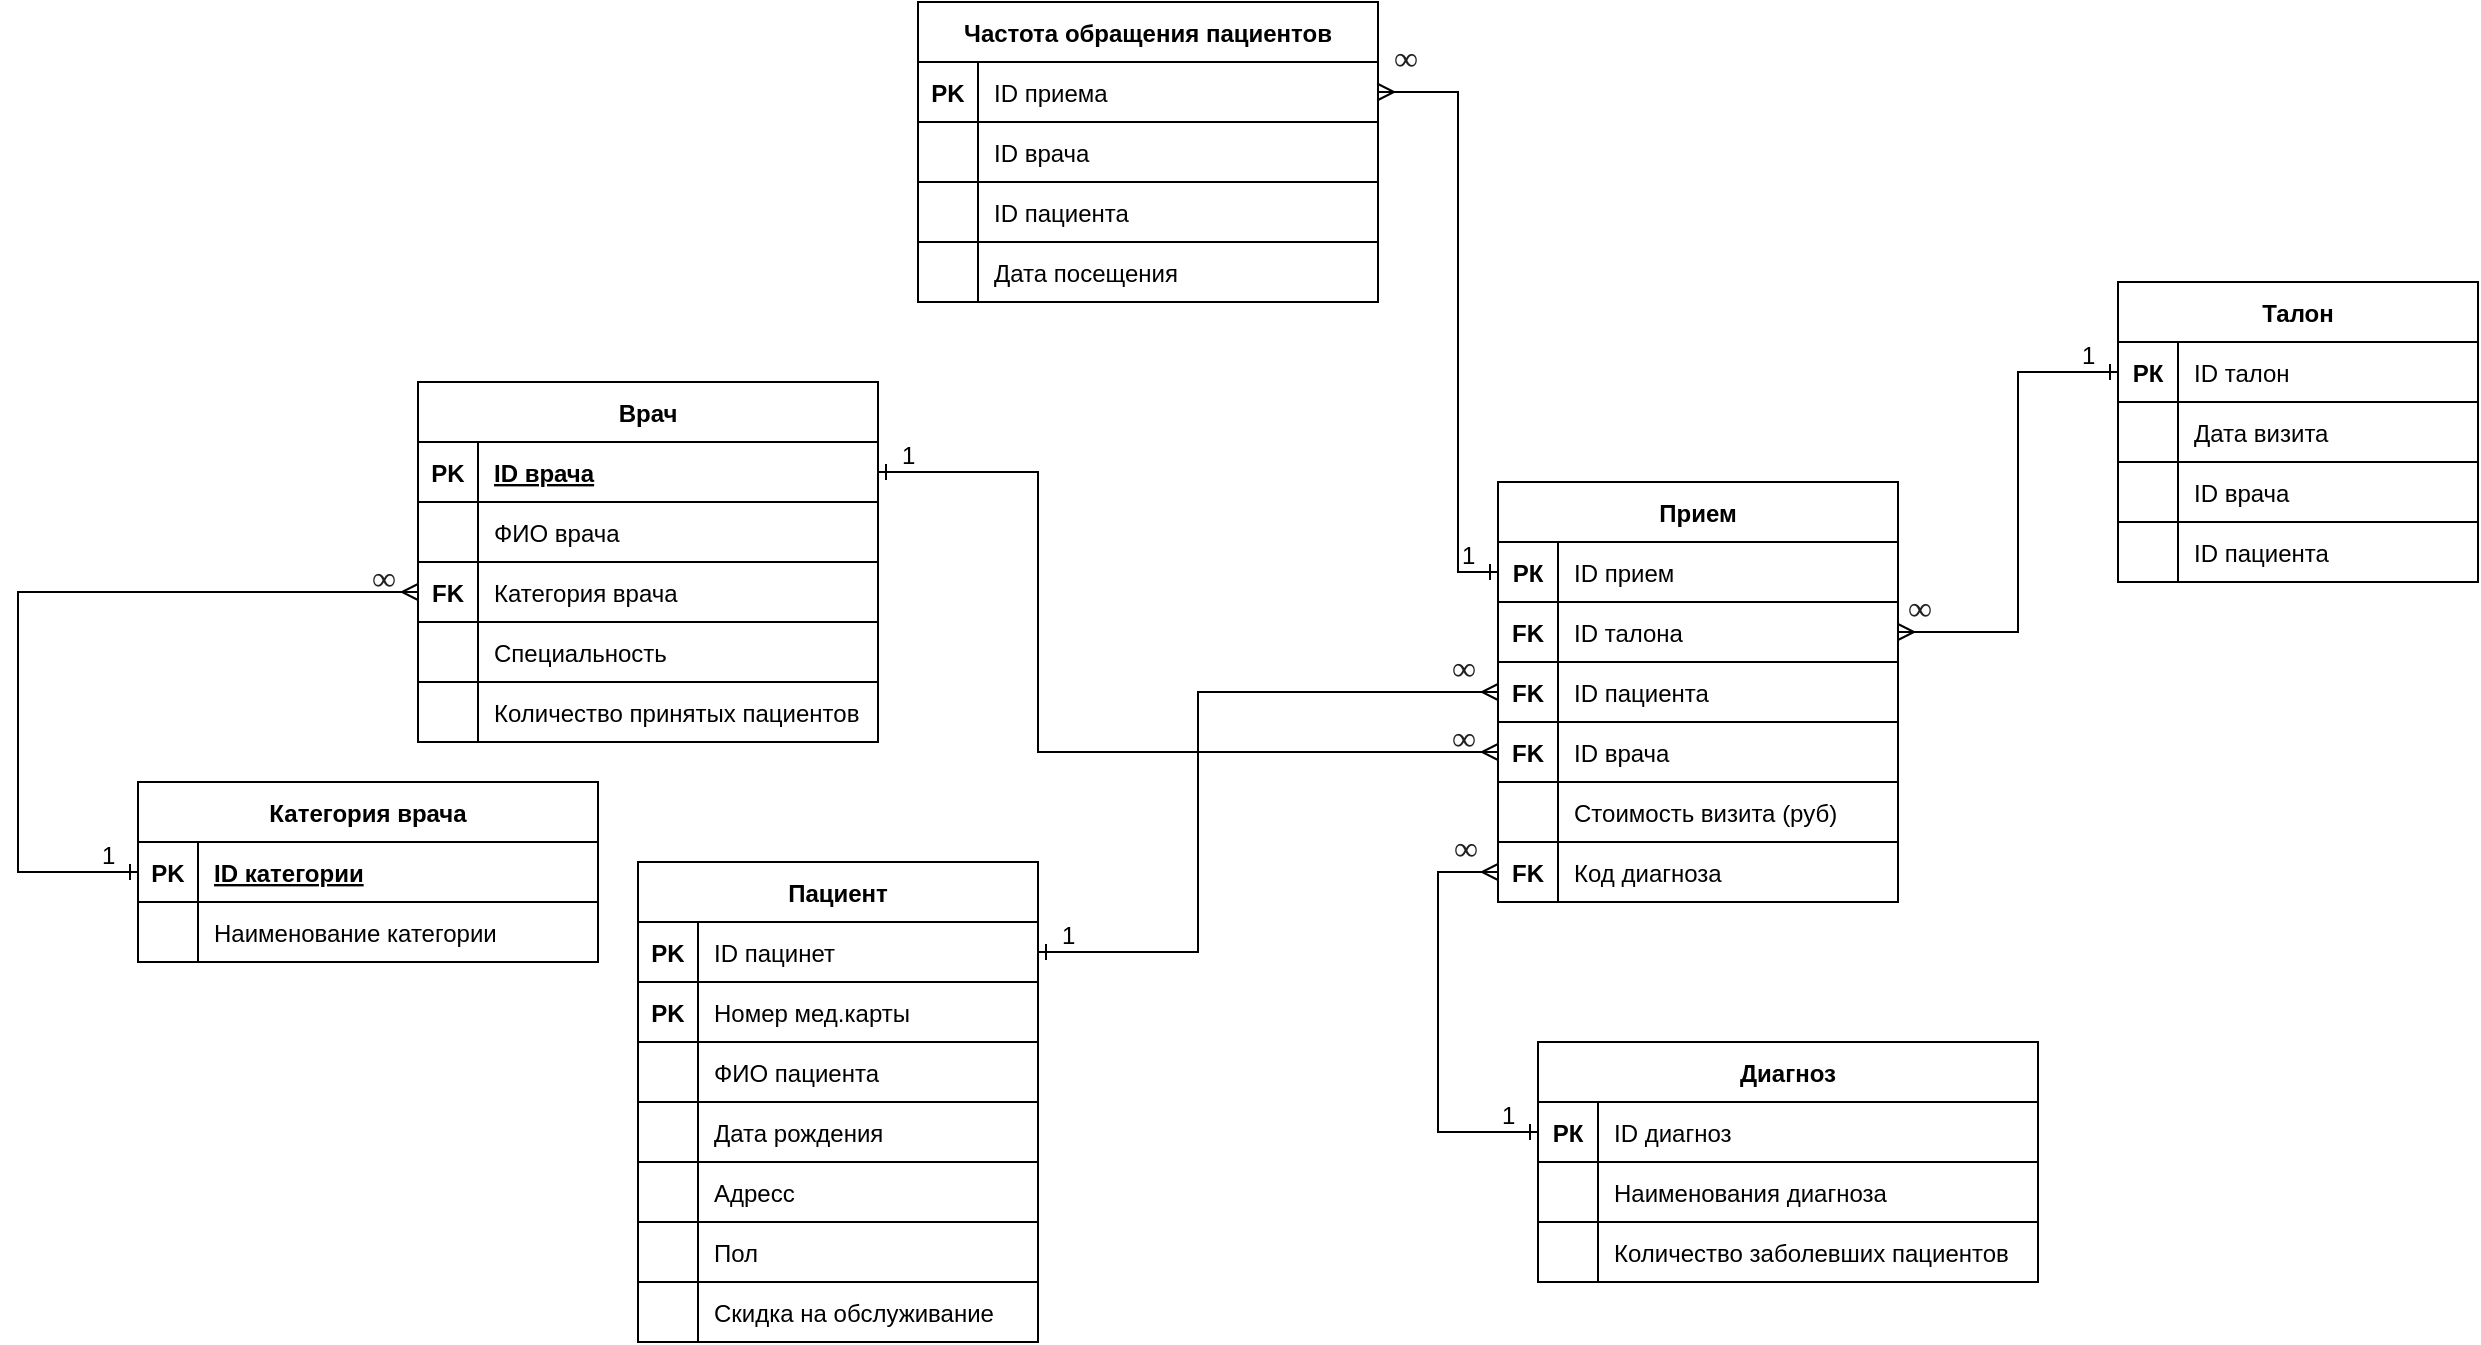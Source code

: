 <mxfile version="20.5.1" type="device"><diagram id="iNFQTY-7I5J_9r2u6hXS" name="Страница 1"><mxGraphModel dx="1374" dy="789" grid="1" gridSize="10" guides="1" tooltips="1" connect="1" arrows="1" fold="1" page="1" pageScale="1" pageWidth="3300" pageHeight="4681" math="0" shadow="0"><root><mxCell id="0"/><mxCell id="1" parent="0"/><mxCell id="ucxeFCLso8m5ORBeRgqG-1" value="Врач" style="shape=table;startSize=30;container=1;collapsible=1;childLayout=tableLayout;fixedRows=1;rowLines=0;fontStyle=1;align=center;resizeLast=1;" parent="1" vertex="1"><mxGeometry x="540" y="270" width="230" height="180" as="geometry"/></mxCell><mxCell id="ucxeFCLso8m5ORBeRgqG-2" value="" style="shape=tableRow;horizontal=0;startSize=0;swimlaneHead=0;swimlaneBody=0;fillColor=none;collapsible=0;dropTarget=0;points=[[0,0.5],[1,0.5]];portConstraint=eastwest;top=0;left=0;right=0;bottom=1;" parent="ucxeFCLso8m5ORBeRgqG-1" vertex="1"><mxGeometry y="30" width="230" height="30" as="geometry"/></mxCell><mxCell id="ucxeFCLso8m5ORBeRgqG-3" value="PK" style="shape=partialRectangle;connectable=0;fillColor=none;top=0;left=0;bottom=0;right=0;fontStyle=1;overflow=hidden;" parent="ucxeFCLso8m5ORBeRgqG-2" vertex="1"><mxGeometry width="30" height="30" as="geometry"><mxRectangle width="30" height="30" as="alternateBounds"/></mxGeometry></mxCell><mxCell id="ucxeFCLso8m5ORBeRgqG-4" value="ID врача" style="shape=partialRectangle;connectable=0;fillColor=none;top=0;left=0;bottom=0;right=0;align=left;spacingLeft=6;fontStyle=5;overflow=hidden;" parent="ucxeFCLso8m5ORBeRgqG-2" vertex="1"><mxGeometry x="30" width="200" height="30" as="geometry"><mxRectangle width="200" height="30" as="alternateBounds"/></mxGeometry></mxCell><mxCell id="ucxeFCLso8m5ORBeRgqG-14" value="" style="shape=tableRow;horizontal=0;startSize=0;swimlaneHead=0;swimlaneBody=0;fillColor=none;collapsible=0;dropTarget=0;points=[[0,0.5],[1,0.5]];portConstraint=eastwest;top=0;left=0;right=0;bottom=1;" parent="ucxeFCLso8m5ORBeRgqG-1" vertex="1"><mxGeometry y="60" width="230" height="30" as="geometry"/></mxCell><mxCell id="ucxeFCLso8m5ORBeRgqG-15" value="" style="shape=partialRectangle;connectable=0;fillColor=none;top=0;left=0;bottom=0;right=0;fontStyle=1;overflow=hidden;" parent="ucxeFCLso8m5ORBeRgqG-14" vertex="1"><mxGeometry width="30" height="30" as="geometry"><mxRectangle width="30" height="30" as="alternateBounds"/></mxGeometry></mxCell><mxCell id="ucxeFCLso8m5ORBeRgqG-16" value="ФИО врача" style="shape=partialRectangle;connectable=0;fillColor=none;top=0;left=0;bottom=0;right=0;align=left;spacingLeft=6;fontStyle=0;overflow=hidden;" parent="ucxeFCLso8m5ORBeRgqG-14" vertex="1"><mxGeometry x="30" width="200" height="30" as="geometry"><mxRectangle width="200" height="30" as="alternateBounds"/></mxGeometry></mxCell><mxCell id="WYoGmaGXZnoy4N-1y9AH-16" value="" style="shape=tableRow;horizontal=0;startSize=0;swimlaneHead=0;swimlaneBody=0;fillColor=none;collapsible=0;dropTarget=0;points=[[0,0.5],[1,0.5]];portConstraint=eastwest;top=0;left=0;right=0;bottom=1;" vertex="1" parent="ucxeFCLso8m5ORBeRgqG-1"><mxGeometry y="90" width="230" height="30" as="geometry"/></mxCell><mxCell id="WYoGmaGXZnoy4N-1y9AH-17" value="FK" style="shape=partialRectangle;connectable=0;fillColor=none;top=0;left=0;bottom=0;right=0;fontStyle=1;overflow=hidden;" vertex="1" parent="WYoGmaGXZnoy4N-1y9AH-16"><mxGeometry width="30" height="30" as="geometry"><mxRectangle width="30" height="30" as="alternateBounds"/></mxGeometry></mxCell><mxCell id="WYoGmaGXZnoy4N-1y9AH-18" value="Категория врача" style="shape=partialRectangle;connectable=0;fillColor=none;top=0;left=0;bottom=0;right=0;align=left;spacingLeft=6;fontStyle=0;overflow=hidden;" vertex="1" parent="WYoGmaGXZnoy4N-1y9AH-16"><mxGeometry x="30" width="200" height="30" as="geometry"><mxRectangle width="200" height="30" as="alternateBounds"/></mxGeometry></mxCell><mxCell id="ucxeFCLso8m5ORBeRgqG-17" value="" style="shape=tableRow;horizontal=0;startSize=0;swimlaneHead=0;swimlaneBody=0;fillColor=none;collapsible=0;dropTarget=0;points=[[0,0.5],[1,0.5]];portConstraint=eastwest;top=0;left=0;right=0;bottom=1;" parent="ucxeFCLso8m5ORBeRgqG-1" vertex="1"><mxGeometry y="120" width="230" height="30" as="geometry"/></mxCell><mxCell id="ucxeFCLso8m5ORBeRgqG-18" value="" style="shape=partialRectangle;connectable=0;fillColor=none;top=0;left=0;bottom=0;right=0;fontStyle=1;overflow=hidden;" parent="ucxeFCLso8m5ORBeRgqG-17" vertex="1"><mxGeometry width="30" height="30" as="geometry"><mxRectangle width="30" height="30" as="alternateBounds"/></mxGeometry></mxCell><mxCell id="ucxeFCLso8m5ORBeRgqG-19" value="Специальность" style="shape=partialRectangle;connectable=0;fillColor=none;top=0;left=0;bottom=0;right=0;align=left;spacingLeft=6;fontStyle=0;overflow=hidden;" parent="ucxeFCLso8m5ORBeRgqG-17" vertex="1"><mxGeometry x="30" width="200" height="30" as="geometry"><mxRectangle width="200" height="30" as="alternateBounds"/></mxGeometry></mxCell><mxCell id="WYoGmaGXZnoy4N-1y9AH-7" value="" style="shape=tableRow;horizontal=0;startSize=0;swimlaneHead=0;swimlaneBody=0;fillColor=none;collapsible=0;dropTarget=0;points=[[0,0.5],[1,0.5]];portConstraint=eastwest;top=0;left=0;right=0;bottom=1;" vertex="1" parent="ucxeFCLso8m5ORBeRgqG-1"><mxGeometry y="150" width="230" height="30" as="geometry"/></mxCell><mxCell id="WYoGmaGXZnoy4N-1y9AH-8" value="" style="shape=partialRectangle;connectable=0;fillColor=none;top=0;left=0;bottom=0;right=0;fontStyle=1;overflow=hidden;" vertex="1" parent="WYoGmaGXZnoy4N-1y9AH-7"><mxGeometry width="30" height="30" as="geometry"><mxRectangle width="30" height="30" as="alternateBounds"/></mxGeometry></mxCell><mxCell id="WYoGmaGXZnoy4N-1y9AH-9" value="Количество принятых пациентов" style="shape=partialRectangle;connectable=0;fillColor=none;top=0;left=0;bottom=0;right=0;align=left;spacingLeft=6;fontStyle=0;overflow=hidden;" vertex="1" parent="WYoGmaGXZnoy4N-1y9AH-7"><mxGeometry x="30" width="200" height="30" as="geometry"><mxRectangle width="200" height="30" as="alternateBounds"/></mxGeometry></mxCell><mxCell id="ucxeFCLso8m5ORBeRgqG-23" value="Пациент" style="shape=table;startSize=30;container=1;collapsible=1;childLayout=tableLayout;fixedRows=1;rowLines=0;fontStyle=1;align=center;resizeLast=1;" parent="1" vertex="1"><mxGeometry x="650" y="510" width="200" height="240" as="geometry"/></mxCell><mxCell id="ucxeFCLso8m5ORBeRgqG-24" value="" style="shape=tableRow;horizontal=0;startSize=0;swimlaneHead=0;swimlaneBody=0;fillColor=none;collapsible=0;dropTarget=0;points=[[0,0.5],[1,0.5]];portConstraint=eastwest;top=0;left=0;right=0;bottom=1;" parent="ucxeFCLso8m5ORBeRgqG-23" vertex="1"><mxGeometry y="30" width="200" height="30" as="geometry"/></mxCell><mxCell id="ucxeFCLso8m5ORBeRgqG-25" value="PK" style="shape=partialRectangle;connectable=0;fillColor=none;top=0;left=0;bottom=0;right=0;fontStyle=1;overflow=hidden;" parent="ucxeFCLso8m5ORBeRgqG-24" vertex="1"><mxGeometry width="30" height="30" as="geometry"><mxRectangle width="30" height="30" as="alternateBounds"/></mxGeometry></mxCell><mxCell id="ucxeFCLso8m5ORBeRgqG-26" value="ID пацинет" style="shape=partialRectangle;connectable=0;fillColor=none;top=0;left=0;bottom=0;right=0;align=left;spacingLeft=6;fontStyle=0;overflow=hidden;" parent="ucxeFCLso8m5ORBeRgqG-24" vertex="1"><mxGeometry x="30" width="170" height="30" as="geometry"><mxRectangle width="170" height="30" as="alternateBounds"/></mxGeometry></mxCell><mxCell id="ucxeFCLso8m5ORBeRgqG-27" value="" style="shape=tableRow;horizontal=0;startSize=0;swimlaneHead=0;swimlaneBody=0;fillColor=none;collapsible=0;dropTarget=0;points=[[0,0.5],[1,0.5]];portConstraint=eastwest;top=0;left=0;right=0;bottom=1;" parent="ucxeFCLso8m5ORBeRgqG-23" vertex="1"><mxGeometry y="60" width="200" height="30" as="geometry"/></mxCell><mxCell id="ucxeFCLso8m5ORBeRgqG-28" value="PK" style="shape=partialRectangle;connectable=0;fillColor=none;top=0;left=0;bottom=0;right=0;fontStyle=1;overflow=hidden;" parent="ucxeFCLso8m5ORBeRgqG-27" vertex="1"><mxGeometry width="30" height="30" as="geometry"><mxRectangle width="30" height="30" as="alternateBounds"/></mxGeometry></mxCell><mxCell id="ucxeFCLso8m5ORBeRgqG-29" value="Номер мед.карты" style="shape=partialRectangle;connectable=0;fillColor=none;top=0;left=0;bottom=0;right=0;align=left;spacingLeft=6;fontStyle=0;overflow=hidden;" parent="ucxeFCLso8m5ORBeRgqG-27" vertex="1"><mxGeometry x="30" width="170" height="30" as="geometry"><mxRectangle width="170" height="30" as="alternateBounds"/></mxGeometry></mxCell><mxCell id="ucxeFCLso8m5ORBeRgqG-30" value="" style="shape=tableRow;horizontal=0;startSize=0;swimlaneHead=0;swimlaneBody=0;fillColor=none;collapsible=0;dropTarget=0;points=[[0,0.5],[1,0.5]];portConstraint=eastwest;top=0;left=0;right=0;bottom=1;" parent="ucxeFCLso8m5ORBeRgqG-23" vertex="1"><mxGeometry y="90" width="200" height="30" as="geometry"/></mxCell><mxCell id="ucxeFCLso8m5ORBeRgqG-31" value="" style="shape=partialRectangle;connectable=0;fillColor=none;top=0;left=0;bottom=0;right=0;fontStyle=1;overflow=hidden;" parent="ucxeFCLso8m5ORBeRgqG-30" vertex="1"><mxGeometry width="30" height="30" as="geometry"><mxRectangle width="30" height="30" as="alternateBounds"/></mxGeometry></mxCell><mxCell id="ucxeFCLso8m5ORBeRgqG-32" value="ФИО пациента" style="shape=partialRectangle;connectable=0;fillColor=none;top=0;left=0;bottom=0;right=0;align=left;spacingLeft=6;fontStyle=0;overflow=hidden;" parent="ucxeFCLso8m5ORBeRgqG-30" vertex="1"><mxGeometry x="30" width="170" height="30" as="geometry"><mxRectangle width="170" height="30" as="alternateBounds"/></mxGeometry></mxCell><mxCell id="ucxeFCLso8m5ORBeRgqG-33" value="" style="shape=tableRow;horizontal=0;startSize=0;swimlaneHead=0;swimlaneBody=0;fillColor=none;collapsible=0;dropTarget=0;points=[[0,0.5],[1,0.5]];portConstraint=eastwest;top=0;left=0;right=0;bottom=1;" parent="ucxeFCLso8m5ORBeRgqG-23" vertex="1"><mxGeometry y="120" width="200" height="30" as="geometry"/></mxCell><mxCell id="ucxeFCLso8m5ORBeRgqG-34" value="" style="shape=partialRectangle;connectable=0;fillColor=none;top=0;left=0;bottom=0;right=0;fontStyle=1;overflow=hidden;" parent="ucxeFCLso8m5ORBeRgqG-33" vertex="1"><mxGeometry width="30" height="30" as="geometry"><mxRectangle width="30" height="30" as="alternateBounds"/></mxGeometry></mxCell><mxCell id="ucxeFCLso8m5ORBeRgqG-35" value="Дата рождения" style="shape=partialRectangle;connectable=0;fillColor=none;top=0;left=0;bottom=0;right=0;align=left;spacingLeft=6;fontStyle=0;overflow=hidden;" parent="ucxeFCLso8m5ORBeRgqG-33" vertex="1"><mxGeometry x="30" width="170" height="30" as="geometry"><mxRectangle width="170" height="30" as="alternateBounds"/></mxGeometry></mxCell><mxCell id="ucxeFCLso8m5ORBeRgqG-36" value="" style="shape=tableRow;horizontal=0;startSize=0;swimlaneHead=0;swimlaneBody=0;fillColor=none;collapsible=0;dropTarget=0;points=[[0,0.5],[1,0.5]];portConstraint=eastwest;top=0;left=0;right=0;bottom=1;" parent="ucxeFCLso8m5ORBeRgqG-23" vertex="1"><mxGeometry y="150" width="200" height="30" as="geometry"/></mxCell><mxCell id="ucxeFCLso8m5ORBeRgqG-37" value="" style="shape=partialRectangle;connectable=0;fillColor=none;top=0;left=0;bottom=0;right=0;fontStyle=1;overflow=hidden;" parent="ucxeFCLso8m5ORBeRgqG-36" vertex="1"><mxGeometry width="30" height="30" as="geometry"><mxRectangle width="30" height="30" as="alternateBounds"/></mxGeometry></mxCell><mxCell id="ucxeFCLso8m5ORBeRgqG-38" value="Адресс" style="shape=partialRectangle;connectable=0;fillColor=none;top=0;left=0;bottom=0;right=0;align=left;spacingLeft=6;fontStyle=0;overflow=hidden;" parent="ucxeFCLso8m5ORBeRgqG-36" vertex="1"><mxGeometry x="30" width="170" height="30" as="geometry"><mxRectangle width="170" height="30" as="alternateBounds"/></mxGeometry></mxCell><mxCell id="ucxeFCLso8m5ORBeRgqG-39" value="" style="shape=tableRow;horizontal=0;startSize=0;swimlaneHead=0;swimlaneBody=0;fillColor=none;collapsible=0;dropTarget=0;points=[[0,0.5],[1,0.5]];portConstraint=eastwest;top=0;left=0;right=0;bottom=1;" parent="ucxeFCLso8m5ORBeRgqG-23" vertex="1"><mxGeometry y="180" width="200" height="30" as="geometry"/></mxCell><mxCell id="ucxeFCLso8m5ORBeRgqG-40" value="" style="shape=partialRectangle;connectable=0;fillColor=none;top=0;left=0;bottom=0;right=0;fontStyle=1;overflow=hidden;" parent="ucxeFCLso8m5ORBeRgqG-39" vertex="1"><mxGeometry width="30" height="30" as="geometry"><mxRectangle width="30" height="30" as="alternateBounds"/></mxGeometry></mxCell><mxCell id="ucxeFCLso8m5ORBeRgqG-41" value="Пол" style="shape=partialRectangle;connectable=0;fillColor=none;top=0;left=0;bottom=0;right=0;align=left;spacingLeft=6;fontStyle=0;overflow=hidden;" parent="ucxeFCLso8m5ORBeRgqG-39" vertex="1"><mxGeometry x="30" width="170" height="30" as="geometry"><mxRectangle width="170" height="30" as="alternateBounds"/></mxGeometry></mxCell><mxCell id="ucxeFCLso8m5ORBeRgqG-42" value="" style="shape=tableRow;horizontal=0;startSize=0;swimlaneHead=0;swimlaneBody=0;fillColor=none;collapsible=0;dropTarget=0;points=[[0,0.5],[1,0.5]];portConstraint=eastwest;top=0;left=0;right=0;bottom=1;" parent="ucxeFCLso8m5ORBeRgqG-23" vertex="1"><mxGeometry y="210" width="200" height="30" as="geometry"/></mxCell><mxCell id="ucxeFCLso8m5ORBeRgqG-43" value="" style="shape=partialRectangle;connectable=0;fillColor=none;top=0;left=0;bottom=0;right=0;fontStyle=1;overflow=hidden;" parent="ucxeFCLso8m5ORBeRgqG-42" vertex="1"><mxGeometry width="30" height="30" as="geometry"><mxRectangle width="30" height="30" as="alternateBounds"/></mxGeometry></mxCell><mxCell id="ucxeFCLso8m5ORBeRgqG-44" value="Скидка на обслуживание" style="shape=partialRectangle;connectable=0;fillColor=none;top=0;left=0;bottom=0;right=0;align=left;spacingLeft=6;fontStyle=0;overflow=hidden;" parent="ucxeFCLso8m5ORBeRgqG-42" vertex="1"><mxGeometry x="30" width="170" height="30" as="geometry"><mxRectangle width="170" height="30" as="alternateBounds"/></mxGeometry></mxCell><mxCell id="ucxeFCLso8m5ORBeRgqG-45" value="Прием" style="shape=table;startSize=30;container=1;collapsible=1;childLayout=tableLayout;fixedRows=1;rowLines=0;fontStyle=1;align=center;resizeLast=1;" parent="1" vertex="1"><mxGeometry x="1080" y="320" width="200" height="210" as="geometry"><mxRectangle x="1080" y="320" width="80" height="30" as="alternateBounds"/></mxGeometry></mxCell><mxCell id="ucxeFCLso8m5ORBeRgqG-46" value="" style="shape=tableRow;horizontal=0;startSize=0;swimlaneHead=0;swimlaneBody=0;fillColor=none;collapsible=0;dropTarget=0;points=[[0,0.5],[1,0.5]];portConstraint=eastwest;top=0;left=0;right=0;bottom=1;" parent="ucxeFCLso8m5ORBeRgqG-45" vertex="1"><mxGeometry y="30" width="200" height="30" as="geometry"/></mxCell><mxCell id="ucxeFCLso8m5ORBeRgqG-47" value="РК" style="shape=partialRectangle;connectable=0;fillColor=none;top=0;left=0;bottom=0;right=0;fontStyle=1;overflow=hidden;" parent="ucxeFCLso8m5ORBeRgqG-46" vertex="1"><mxGeometry width="30" height="30" as="geometry"><mxRectangle width="30" height="30" as="alternateBounds"/></mxGeometry></mxCell><mxCell id="ucxeFCLso8m5ORBeRgqG-48" value="ID прием" style="shape=partialRectangle;connectable=0;fillColor=none;top=0;left=0;bottom=0;right=0;align=left;spacingLeft=6;fontStyle=0;overflow=hidden;" parent="ucxeFCLso8m5ORBeRgqG-46" vertex="1"><mxGeometry x="30" width="170" height="30" as="geometry"><mxRectangle width="170" height="30" as="alternateBounds"/></mxGeometry></mxCell><mxCell id="ucxeFCLso8m5ORBeRgqG-49" value="" style="shape=tableRow;horizontal=0;startSize=0;swimlaneHead=0;swimlaneBody=0;fillColor=none;collapsible=0;dropTarget=0;points=[[0,0.5],[1,0.5]];portConstraint=eastwest;top=0;left=0;right=0;bottom=1;" parent="ucxeFCLso8m5ORBeRgqG-45" vertex="1"><mxGeometry y="60" width="200" height="30" as="geometry"/></mxCell><mxCell id="ucxeFCLso8m5ORBeRgqG-50" value="FK" style="shape=partialRectangle;connectable=0;fillColor=none;top=0;left=0;bottom=0;right=0;fontStyle=1;overflow=hidden;" parent="ucxeFCLso8m5ORBeRgqG-49" vertex="1"><mxGeometry width="30" height="30" as="geometry"><mxRectangle width="30" height="30" as="alternateBounds"/></mxGeometry></mxCell><mxCell id="ucxeFCLso8m5ORBeRgqG-51" value="ID талона" style="shape=partialRectangle;connectable=0;fillColor=none;top=0;left=0;bottom=0;right=0;align=left;spacingLeft=6;fontStyle=0;overflow=hidden;" parent="ucxeFCLso8m5ORBeRgqG-49" vertex="1"><mxGeometry x="30" width="170" height="30" as="geometry"><mxRectangle width="170" height="30" as="alternateBounds"/></mxGeometry></mxCell><mxCell id="ucxeFCLso8m5ORBeRgqG-95" value="" style="shape=tableRow;horizontal=0;startSize=0;swimlaneHead=0;swimlaneBody=0;fillColor=none;collapsible=0;dropTarget=0;points=[[0,0.5],[1,0.5]];portConstraint=eastwest;top=0;left=0;right=0;bottom=1;" parent="ucxeFCLso8m5ORBeRgqG-45" vertex="1"><mxGeometry y="90" width="200" height="30" as="geometry"/></mxCell><mxCell id="ucxeFCLso8m5ORBeRgqG-96" value="FK" style="shape=partialRectangle;connectable=0;fillColor=none;top=0;left=0;bottom=0;right=0;fontStyle=1;overflow=hidden;" parent="ucxeFCLso8m5ORBeRgqG-95" vertex="1"><mxGeometry width="30" height="30" as="geometry"><mxRectangle width="30" height="30" as="alternateBounds"/></mxGeometry></mxCell><mxCell id="ucxeFCLso8m5ORBeRgqG-97" value="ID пациента" style="shape=partialRectangle;connectable=0;fillColor=none;top=0;left=0;bottom=0;right=0;align=left;spacingLeft=6;fontStyle=0;overflow=hidden;" parent="ucxeFCLso8m5ORBeRgqG-95" vertex="1"><mxGeometry x="30" width="170" height="30" as="geometry"><mxRectangle width="170" height="30" as="alternateBounds"/></mxGeometry></mxCell><mxCell id="ucxeFCLso8m5ORBeRgqG-104" value="" style="shape=tableRow;horizontal=0;startSize=0;swimlaneHead=0;swimlaneBody=0;fillColor=none;collapsible=0;dropTarget=0;points=[[0,0.5],[1,0.5]];portConstraint=eastwest;top=0;left=0;right=0;bottom=1;" parent="ucxeFCLso8m5ORBeRgqG-45" vertex="1"><mxGeometry y="120" width="200" height="30" as="geometry"/></mxCell><mxCell id="ucxeFCLso8m5ORBeRgqG-105" value="FK" style="shape=partialRectangle;connectable=0;fillColor=none;top=0;left=0;bottom=0;right=0;fontStyle=1;overflow=hidden;" parent="ucxeFCLso8m5ORBeRgqG-104" vertex="1"><mxGeometry width="30" height="30" as="geometry"><mxRectangle width="30" height="30" as="alternateBounds"/></mxGeometry></mxCell><mxCell id="ucxeFCLso8m5ORBeRgqG-106" value="ID врача" style="shape=partialRectangle;connectable=0;fillColor=none;top=0;left=0;bottom=0;right=0;align=left;spacingLeft=6;fontStyle=0;overflow=hidden;" parent="ucxeFCLso8m5ORBeRgqG-104" vertex="1"><mxGeometry x="30" width="170" height="30" as="geometry"><mxRectangle width="170" height="30" as="alternateBounds"/></mxGeometry></mxCell><mxCell id="ucxeFCLso8m5ORBeRgqG-58" value="" style="shape=tableRow;horizontal=0;startSize=0;swimlaneHead=0;swimlaneBody=0;fillColor=none;collapsible=0;dropTarget=0;points=[[0,0.5],[1,0.5]];portConstraint=eastwest;top=0;left=0;right=0;bottom=1;" parent="ucxeFCLso8m5ORBeRgqG-45" vertex="1"><mxGeometry y="150" width="200" height="30" as="geometry"/></mxCell><mxCell id="ucxeFCLso8m5ORBeRgqG-59" value="" style="shape=partialRectangle;connectable=0;fillColor=none;top=0;left=0;bottom=0;right=0;fontStyle=1;overflow=hidden;" parent="ucxeFCLso8m5ORBeRgqG-58" vertex="1"><mxGeometry width="30" height="30" as="geometry"><mxRectangle width="30" height="30" as="alternateBounds"/></mxGeometry></mxCell><mxCell id="ucxeFCLso8m5ORBeRgqG-60" value="Стоимость визита (руб)" style="shape=partialRectangle;connectable=0;fillColor=none;top=0;left=0;bottom=0;right=0;align=left;spacingLeft=6;fontStyle=0;overflow=hidden;" parent="ucxeFCLso8m5ORBeRgqG-58" vertex="1"><mxGeometry x="30" width="170" height="30" as="geometry"><mxRectangle width="170" height="30" as="alternateBounds"/></mxGeometry></mxCell><mxCell id="ucxeFCLso8m5ORBeRgqG-110" value="" style="shape=tableRow;horizontal=0;startSize=0;swimlaneHead=0;swimlaneBody=0;fillColor=none;collapsible=0;dropTarget=0;points=[[0,0.5],[1,0.5]];portConstraint=eastwest;top=0;left=0;right=0;bottom=1;" parent="ucxeFCLso8m5ORBeRgqG-45" vertex="1"><mxGeometry y="180" width="200" height="30" as="geometry"/></mxCell><mxCell id="ucxeFCLso8m5ORBeRgqG-111" value="FK" style="shape=partialRectangle;connectable=0;fillColor=none;top=0;left=0;bottom=0;right=0;fontStyle=1;overflow=hidden;" parent="ucxeFCLso8m5ORBeRgqG-110" vertex="1"><mxGeometry width="30" height="30" as="geometry"><mxRectangle width="30" height="30" as="alternateBounds"/></mxGeometry></mxCell><mxCell id="ucxeFCLso8m5ORBeRgqG-112" value="Код диагноза" style="shape=partialRectangle;connectable=0;fillColor=none;top=0;left=0;bottom=0;right=0;align=left;spacingLeft=6;fontStyle=0;overflow=hidden;" parent="ucxeFCLso8m5ORBeRgqG-110" vertex="1"><mxGeometry x="30" width="170" height="30" as="geometry"><mxRectangle width="170" height="30" as="alternateBounds"/></mxGeometry></mxCell><mxCell id="ucxeFCLso8m5ORBeRgqG-98" value="" style="endArrow=ERmany;html=1;rounded=0;startArrow=ERone;startFill=0;endFill=0;entryX=0;entryY=0.5;entryDx=0;entryDy=0;exitX=1;exitY=0.5;exitDx=0;exitDy=0;" parent="1" source="ucxeFCLso8m5ORBeRgqG-2" target="ucxeFCLso8m5ORBeRgqG-104" edge="1"><mxGeometry relative="1" as="geometry"><mxPoint x="930" y="390" as="sourcePoint"/><mxPoint x="1030" y="830" as="targetPoint"/><Array as="points"><mxPoint x="850" y="315"/><mxPoint x="850" y="365"/><mxPoint x="850" y="455"/><mxPoint x="900" y="455"/></Array></mxGeometry></mxCell><mxCell id="ucxeFCLso8m5ORBeRgqG-99" value="1" style="resizable=0;html=1;align=left;verticalAlign=bottom;" parent="ucxeFCLso8m5ORBeRgqG-98" connectable="0" vertex="1"><mxGeometry x="-1" relative="1" as="geometry"><mxPoint x="10" as="offset"/></mxGeometry></mxCell><mxCell id="ucxeFCLso8m5ORBeRgqG-100" value="&lt;span style=&quot;color: rgb(32, 33, 34); font-family: times, serif, &amp;quot;palatino linotype&amp;quot;, &amp;quot;new athena unicode&amp;quot;, athena, gentium, code2000; font-size: 16.8px; text-align: start;&quot;&gt;∞&lt;/span&gt;" style="resizable=0;html=1;align=right;verticalAlign=bottom;direction=north;" parent="ucxeFCLso8m5ORBeRgqG-98" connectable="0" vertex="1"><mxGeometry x="1" relative="1" as="geometry"><mxPoint x="-11" y="5" as="offset"/></mxGeometry></mxCell><mxCell id="ucxeFCLso8m5ORBeRgqG-107" value="" style="endArrow=ERmany;html=1;rounded=0;startArrow=ERone;startFill=0;endFill=0;exitX=1;exitY=0.5;exitDx=0;exitDy=0;entryX=0;entryY=0.5;entryDx=0;entryDy=0;" parent="1" source="ucxeFCLso8m5ORBeRgqG-24" target="ucxeFCLso8m5ORBeRgqG-95" edge="1"><mxGeometry relative="1" as="geometry"><mxPoint x="910" y="740" as="sourcePoint"/><mxPoint x="800" y="580" as="targetPoint"/><Array as="points"><mxPoint x="930" y="555"/><mxPoint x="930" y="425"/></Array></mxGeometry></mxCell><mxCell id="ucxeFCLso8m5ORBeRgqG-108" value="1" style="resizable=0;html=1;align=left;verticalAlign=bottom;" parent="ucxeFCLso8m5ORBeRgqG-107" connectable="0" vertex="1"><mxGeometry x="-1" relative="1" as="geometry"><mxPoint x="10" as="offset"/></mxGeometry></mxCell><mxCell id="ucxeFCLso8m5ORBeRgqG-109" value="&lt;span style=&quot;color: rgb(32, 33, 34); font-family: times, serif, &amp;quot;palatino linotype&amp;quot;, &amp;quot;new athena unicode&amp;quot;, athena, gentium, code2000; font-size: 16.8px; text-align: start;&quot;&gt;∞&lt;/span&gt;" style="resizable=0;html=1;align=right;verticalAlign=bottom;" parent="ucxeFCLso8m5ORBeRgqG-107" connectable="0" vertex="1"><mxGeometry x="1" relative="1" as="geometry"><mxPoint x="-11" as="offset"/></mxGeometry></mxCell><mxCell id="ucxeFCLso8m5ORBeRgqG-113" value="" style="endArrow=ERmany;html=1;rounded=0;startArrow=ERone;startFill=0;endFill=0;exitX=0;exitY=0.5;exitDx=0;exitDy=0;entryX=0;entryY=0.5;entryDx=0;entryDy=0;" parent="1" source="ucxeFCLso8m5ORBeRgqG-65" target="ucxeFCLso8m5ORBeRgqG-110" edge="1"><mxGeometry relative="1" as="geometry"><mxPoint x="1080" y="795.0" as="sourcePoint"/><mxPoint x="732.6" y="636.08" as="targetPoint"/><Array as="points"><mxPoint x="1050" y="645"/><mxPoint x="1050" y="515"/></Array></mxGeometry></mxCell><mxCell id="ucxeFCLso8m5ORBeRgqG-114" value="1" style="resizable=0;html=1;align=left;verticalAlign=bottom;" parent="ucxeFCLso8m5ORBeRgqG-113" connectable="0" vertex="1"><mxGeometry x="-1" relative="1" as="geometry"><mxPoint x="-20" as="offset"/></mxGeometry></mxCell><mxCell id="ucxeFCLso8m5ORBeRgqG-115" value="&lt;span style=&quot;color: rgb(32, 33, 34); font-family: times, serif, &amp;quot;palatino linotype&amp;quot;, &amp;quot;new athena unicode&amp;quot;, athena, gentium, code2000; font-size: 16.8px; text-align: start;&quot;&gt;∞&lt;/span&gt;" style="resizable=0;html=1;align=right;verticalAlign=bottom;" parent="ucxeFCLso8m5ORBeRgqG-113" connectable="0" vertex="1"><mxGeometry x="1" relative="1" as="geometry"><mxPoint x="-10" as="offset"/></mxGeometry></mxCell><mxCell id="Pw5wGQLrIEop34MtA8zh-16" value="Талон" style="shape=table;startSize=30;container=1;collapsible=1;childLayout=tableLayout;fixedRows=1;rowLines=0;fontStyle=1;align=center;resizeLast=1;" parent="1" vertex="1"><mxGeometry x="1390" y="220" width="180" height="150" as="geometry"><mxRectangle x="1410" y="350" width="80" height="30" as="alternateBounds"/></mxGeometry></mxCell><mxCell id="Pw5wGQLrIEop34MtA8zh-17" value="" style="shape=tableRow;horizontal=0;startSize=0;swimlaneHead=0;swimlaneBody=0;fillColor=none;collapsible=0;dropTarget=0;points=[[0,0.5],[1,0.5]];portConstraint=eastwest;top=0;left=0;right=0;bottom=1;" parent="Pw5wGQLrIEop34MtA8zh-16" vertex="1"><mxGeometry y="30" width="180" height="30" as="geometry"/></mxCell><mxCell id="Pw5wGQLrIEop34MtA8zh-18" value="РК" style="shape=partialRectangle;connectable=0;fillColor=none;top=0;left=0;bottom=0;right=0;fontStyle=1;overflow=hidden;" parent="Pw5wGQLrIEop34MtA8zh-17" vertex="1"><mxGeometry width="30" height="30" as="geometry"><mxRectangle width="30" height="30" as="alternateBounds"/></mxGeometry></mxCell><mxCell id="Pw5wGQLrIEop34MtA8zh-19" value="ID талон" style="shape=partialRectangle;connectable=0;fillColor=none;top=0;left=0;bottom=0;right=0;align=left;spacingLeft=6;fontStyle=0;overflow=hidden;" parent="Pw5wGQLrIEop34MtA8zh-17" vertex="1"><mxGeometry x="30" width="150" height="30" as="geometry"><mxRectangle width="150" height="30" as="alternateBounds"/></mxGeometry></mxCell><mxCell id="Pw5wGQLrIEop34MtA8zh-23" value="" style="shape=tableRow;horizontal=0;startSize=0;swimlaneHead=0;swimlaneBody=0;fillColor=none;collapsible=0;dropTarget=0;points=[[0,0.5],[1,0.5]];portConstraint=eastwest;top=0;left=0;right=0;bottom=1;" parent="Pw5wGQLrIEop34MtA8zh-16" vertex="1"><mxGeometry y="60" width="180" height="30" as="geometry"/></mxCell><mxCell id="Pw5wGQLrIEop34MtA8zh-24" value="" style="shape=partialRectangle;connectable=0;fillColor=none;top=0;left=0;bottom=0;right=0;fontStyle=1;overflow=hidden;" parent="Pw5wGQLrIEop34MtA8zh-23" vertex="1"><mxGeometry width="30" height="30" as="geometry"><mxRectangle width="30" height="30" as="alternateBounds"/></mxGeometry></mxCell><mxCell id="Pw5wGQLrIEop34MtA8zh-25" value="Дата визита" style="shape=partialRectangle;connectable=0;fillColor=none;top=0;left=0;bottom=0;right=0;align=left;spacingLeft=6;fontStyle=0;overflow=hidden;" parent="Pw5wGQLrIEop34MtA8zh-23" vertex="1"><mxGeometry x="30" width="150" height="30" as="geometry"><mxRectangle width="150" height="30" as="alternateBounds"/></mxGeometry></mxCell><mxCell id="D_s4043GZsRD1R2rq9zY-17" value="" style="shape=tableRow;horizontal=0;startSize=0;swimlaneHead=0;swimlaneBody=0;fillColor=none;collapsible=0;dropTarget=0;points=[[0,0.5],[1,0.5]];portConstraint=eastwest;top=0;left=0;right=0;bottom=1;" parent="Pw5wGQLrIEop34MtA8zh-16" vertex="1"><mxGeometry y="90" width="180" height="30" as="geometry"/></mxCell><mxCell id="D_s4043GZsRD1R2rq9zY-18" value="" style="shape=partialRectangle;connectable=0;fillColor=none;top=0;left=0;bottom=0;right=0;fontStyle=1;overflow=hidden;" parent="D_s4043GZsRD1R2rq9zY-17" vertex="1"><mxGeometry width="30" height="30" as="geometry"><mxRectangle width="30" height="30" as="alternateBounds"/></mxGeometry></mxCell><mxCell id="D_s4043GZsRD1R2rq9zY-19" value="ID врача" style="shape=partialRectangle;connectable=0;fillColor=none;top=0;left=0;bottom=0;right=0;align=left;spacingLeft=6;fontStyle=0;overflow=hidden;" parent="D_s4043GZsRD1R2rq9zY-17" vertex="1"><mxGeometry x="30" width="150" height="30" as="geometry"><mxRectangle width="150" height="30" as="alternateBounds"/></mxGeometry></mxCell><mxCell id="D_s4043GZsRD1R2rq9zY-20" value="" style="shape=tableRow;horizontal=0;startSize=0;swimlaneHead=0;swimlaneBody=0;fillColor=none;collapsible=0;dropTarget=0;points=[[0,0.5],[1,0.5]];portConstraint=eastwest;top=0;left=0;right=0;bottom=1;" parent="Pw5wGQLrIEop34MtA8zh-16" vertex="1"><mxGeometry y="120" width="180" height="30" as="geometry"/></mxCell><mxCell id="D_s4043GZsRD1R2rq9zY-21" value="" style="shape=partialRectangle;connectable=0;fillColor=none;top=0;left=0;bottom=0;right=0;fontStyle=1;overflow=hidden;" parent="D_s4043GZsRD1R2rq9zY-20" vertex="1"><mxGeometry width="30" height="30" as="geometry"><mxRectangle width="30" height="30" as="alternateBounds"/></mxGeometry></mxCell><mxCell id="D_s4043GZsRD1R2rq9zY-22" value="ID пациента" style="shape=partialRectangle;connectable=0;fillColor=none;top=0;left=0;bottom=0;right=0;align=left;spacingLeft=6;fontStyle=0;overflow=hidden;" parent="D_s4043GZsRD1R2rq9zY-20" vertex="1"><mxGeometry x="30" width="150" height="30" as="geometry"><mxRectangle width="150" height="30" as="alternateBounds"/></mxGeometry></mxCell><mxCell id="Pw5wGQLrIEop34MtA8zh-29" value="" style="endArrow=ERmany;html=1;rounded=0;startArrow=ERone;startFill=0;endFill=0;exitX=0;exitY=0.5;exitDx=0;exitDy=0;entryX=1;entryY=0.5;entryDx=0;entryDy=0;" parent="1" source="Pw5wGQLrIEop34MtA8zh-17" target="ucxeFCLso8m5ORBeRgqG-49" edge="1"><mxGeometry relative="1" as="geometry"><mxPoint x="1400" y="395" as="sourcePoint"/><mxPoint x="731.62" y="346.2" as="targetPoint"/><Array as="points"><mxPoint x="1340" y="265"/><mxPoint x="1340" y="395"/></Array></mxGeometry></mxCell><mxCell id="Pw5wGQLrIEop34MtA8zh-30" value="1" style="resizable=0;html=1;align=left;verticalAlign=bottom;" parent="Pw5wGQLrIEop34MtA8zh-29" connectable="0" vertex="1"><mxGeometry x="-1" relative="1" as="geometry"><mxPoint x="-20" as="offset"/></mxGeometry></mxCell><mxCell id="Pw5wGQLrIEop34MtA8zh-31" value="&lt;span style=&quot;color: rgb(32, 33, 34); font-family: times, serif, &amp;quot;palatino linotype&amp;quot;, &amp;quot;new athena unicode&amp;quot;, athena, gentium, code2000; font-size: 16.8px; text-align: start;&quot;&gt;∞&lt;/span&gt;" style="resizable=0;html=1;align=right;verticalAlign=bottom;" parent="Pw5wGQLrIEop34MtA8zh-29" connectable="0" vertex="1"><mxGeometry x="1" relative="1" as="geometry"><mxPoint x="17" as="offset"/></mxGeometry></mxCell><mxCell id="D_s4043GZsRD1R2rq9zY-23" value="Частота обращения пациентов" style="shape=table;startSize=30;container=1;collapsible=1;childLayout=tableLayout;fixedRows=1;rowLines=0;fontStyle=1;align=center;resizeLast=1;" parent="1" vertex="1"><mxGeometry x="790" y="80" width="230" height="150" as="geometry"/></mxCell><mxCell id="D_s4043GZsRD1R2rq9zY-24" value="" style="shape=tableRow;horizontal=0;startSize=0;swimlaneHead=0;swimlaneBody=0;fillColor=none;collapsible=0;dropTarget=0;points=[[0,0.5],[1,0.5]];portConstraint=eastwest;top=0;left=0;right=0;bottom=1;" parent="D_s4043GZsRD1R2rq9zY-23" vertex="1"><mxGeometry y="30" width="230" height="30" as="geometry"/></mxCell><mxCell id="D_s4043GZsRD1R2rq9zY-25" value="PK" style="shape=partialRectangle;connectable=0;fillColor=none;top=0;left=0;bottom=0;right=0;fontStyle=1;overflow=hidden;" parent="D_s4043GZsRD1R2rq9zY-24" vertex="1"><mxGeometry width="30" height="30" as="geometry"><mxRectangle width="30" height="30" as="alternateBounds"/></mxGeometry></mxCell><mxCell id="D_s4043GZsRD1R2rq9zY-26" value="ID приема" style="shape=partialRectangle;connectable=0;fillColor=none;top=0;left=0;bottom=0;right=0;align=left;spacingLeft=6;fontStyle=0;overflow=hidden;" parent="D_s4043GZsRD1R2rq9zY-24" vertex="1"><mxGeometry x="30" width="200" height="30" as="geometry"><mxRectangle width="200" height="30" as="alternateBounds"/></mxGeometry></mxCell><mxCell id="D_s4043GZsRD1R2rq9zY-27" value="" style="shape=tableRow;horizontal=0;startSize=0;swimlaneHead=0;swimlaneBody=0;fillColor=none;collapsible=0;dropTarget=0;points=[[0,0.5],[1,0.5]];portConstraint=eastwest;top=0;left=0;right=0;bottom=1;" parent="D_s4043GZsRD1R2rq9zY-23" vertex="1"><mxGeometry y="60" width="230" height="30" as="geometry"/></mxCell><mxCell id="D_s4043GZsRD1R2rq9zY-28" value="" style="shape=partialRectangle;connectable=0;fillColor=none;top=0;left=0;bottom=0;right=0;fontStyle=1;overflow=hidden;" parent="D_s4043GZsRD1R2rq9zY-27" vertex="1"><mxGeometry width="30" height="30" as="geometry"><mxRectangle width="30" height="30" as="alternateBounds"/></mxGeometry></mxCell><mxCell id="D_s4043GZsRD1R2rq9zY-29" value="ID врача" style="shape=partialRectangle;connectable=0;fillColor=none;top=0;left=0;bottom=0;right=0;align=left;spacingLeft=6;fontStyle=0;overflow=hidden;" parent="D_s4043GZsRD1R2rq9zY-27" vertex="1"><mxGeometry x="30" width="200" height="30" as="geometry"><mxRectangle width="200" height="30" as="alternateBounds"/></mxGeometry></mxCell><mxCell id="D_s4043GZsRD1R2rq9zY-33" value="" style="shape=tableRow;horizontal=0;startSize=0;swimlaneHead=0;swimlaneBody=0;fillColor=none;collapsible=0;dropTarget=0;points=[[0,0.5],[1,0.5]];portConstraint=eastwest;top=0;left=0;right=0;bottom=1;" parent="D_s4043GZsRD1R2rq9zY-23" vertex="1"><mxGeometry y="90" width="230" height="30" as="geometry"/></mxCell><mxCell id="D_s4043GZsRD1R2rq9zY-34" value="" style="shape=partialRectangle;connectable=0;fillColor=none;top=0;left=0;bottom=0;right=0;fontStyle=1;overflow=hidden;" parent="D_s4043GZsRD1R2rq9zY-33" vertex="1"><mxGeometry width="30" height="30" as="geometry"><mxRectangle width="30" height="30" as="alternateBounds"/></mxGeometry></mxCell><mxCell id="D_s4043GZsRD1R2rq9zY-35" value="ID пациента" style="shape=partialRectangle;connectable=0;fillColor=none;top=0;left=0;bottom=0;right=0;align=left;spacingLeft=6;fontStyle=0;overflow=hidden;" parent="D_s4043GZsRD1R2rq9zY-33" vertex="1"><mxGeometry x="30" width="200" height="30" as="geometry"><mxRectangle width="200" height="30" as="alternateBounds"/></mxGeometry></mxCell><mxCell id="D_s4043GZsRD1R2rq9zY-36" value="" style="shape=tableRow;horizontal=0;startSize=0;swimlaneHead=0;swimlaneBody=0;fillColor=none;collapsible=0;dropTarget=0;points=[[0,0.5],[1,0.5]];portConstraint=eastwest;top=0;left=0;right=0;bottom=1;" parent="D_s4043GZsRD1R2rq9zY-23" vertex="1"><mxGeometry y="120" width="230" height="30" as="geometry"/></mxCell><mxCell id="D_s4043GZsRD1R2rq9zY-37" value="" style="shape=partialRectangle;connectable=0;fillColor=none;top=0;left=0;bottom=0;right=0;fontStyle=1;overflow=hidden;" parent="D_s4043GZsRD1R2rq9zY-36" vertex="1"><mxGeometry width="30" height="30" as="geometry"><mxRectangle width="30" height="30" as="alternateBounds"/></mxGeometry></mxCell><mxCell id="D_s4043GZsRD1R2rq9zY-38" value="Дата посещения" style="shape=partialRectangle;connectable=0;fillColor=none;top=0;left=0;bottom=0;right=0;align=left;spacingLeft=6;fontStyle=0;overflow=hidden;" parent="D_s4043GZsRD1R2rq9zY-36" vertex="1"><mxGeometry x="30" width="200" height="30" as="geometry"><mxRectangle width="200" height="30" as="alternateBounds"/></mxGeometry></mxCell><mxCell id="D_s4043GZsRD1R2rq9zY-39" value="" style="endArrow=ERmany;html=1;rounded=0;startArrow=ERone;startFill=0;endFill=0;entryX=1;entryY=0.5;entryDx=0;entryDy=0;exitX=0;exitY=0.5;exitDx=0;exitDy=0;" parent="1" source="ucxeFCLso8m5ORBeRgqG-46" target="D_s4043GZsRD1R2rq9zY-24" edge="1"><mxGeometry relative="1" as="geometry"><mxPoint x="1090" y="180" as="sourcePoint"/><mxPoint x="1090" y="465" as="targetPoint"/><Array as="points"><mxPoint x="1060" y="365"/><mxPoint x="1060" y="125"/></Array></mxGeometry></mxCell><mxCell id="D_s4043GZsRD1R2rq9zY-40" value="1" style="resizable=0;html=1;align=left;verticalAlign=bottom;" parent="D_s4043GZsRD1R2rq9zY-39" connectable="0" vertex="1"><mxGeometry x="-1" relative="1" as="geometry"><mxPoint x="-20" as="offset"/></mxGeometry></mxCell><mxCell id="D_s4043GZsRD1R2rq9zY-41" value="&lt;span style=&quot;color: rgb(32, 33, 34); font-family: times, serif, &amp;quot;palatino linotype&amp;quot;, &amp;quot;new athena unicode&amp;quot;, athena, gentium, code2000; font-size: 16.8px; text-align: start;&quot;&gt;∞&lt;/span&gt;" style="resizable=0;html=1;align=right;verticalAlign=bottom;direction=north;" parent="D_s4043GZsRD1R2rq9zY-39" connectable="0" vertex="1"><mxGeometry x="1" relative="1" as="geometry"><mxPoint x="20" y="-5" as="offset"/></mxGeometry></mxCell><mxCell id="ucxeFCLso8m5ORBeRgqG-64" value="Диагноз" style="shape=table;startSize=30;container=1;collapsible=1;childLayout=tableLayout;fixedRows=1;rowLines=0;fontStyle=1;align=center;resizeLast=1;" parent="1" vertex="1"><mxGeometry x="1100" y="600" width="250" height="120" as="geometry"/></mxCell><mxCell id="ucxeFCLso8m5ORBeRgqG-65" value="" style="shape=tableRow;horizontal=0;startSize=0;swimlaneHead=0;swimlaneBody=0;fillColor=none;collapsible=0;dropTarget=0;points=[[0,0.5],[1,0.5]];portConstraint=eastwest;top=0;left=0;right=0;bottom=1;" parent="ucxeFCLso8m5ORBeRgqG-64" vertex="1"><mxGeometry y="30" width="250" height="30" as="geometry"/></mxCell><mxCell id="ucxeFCLso8m5ORBeRgqG-66" value="РК" style="shape=partialRectangle;connectable=0;fillColor=none;top=0;left=0;bottom=0;right=0;fontStyle=1;overflow=hidden;" parent="ucxeFCLso8m5ORBeRgqG-65" vertex="1"><mxGeometry width="30" height="30" as="geometry"><mxRectangle width="30" height="30" as="alternateBounds"/></mxGeometry></mxCell><mxCell id="ucxeFCLso8m5ORBeRgqG-67" value="ID диагноз" style="shape=partialRectangle;connectable=0;fillColor=none;top=0;left=0;bottom=0;right=0;align=left;spacingLeft=6;fontStyle=0;overflow=hidden;" parent="ucxeFCLso8m5ORBeRgqG-65" vertex="1"><mxGeometry x="30" width="220" height="30" as="geometry"><mxRectangle width="220" height="30" as="alternateBounds"/></mxGeometry></mxCell><mxCell id="ucxeFCLso8m5ORBeRgqG-71" value="" style="shape=tableRow;horizontal=0;startSize=0;swimlaneHead=0;swimlaneBody=0;fillColor=none;collapsible=0;dropTarget=0;points=[[0,0.5],[1,0.5]];portConstraint=eastwest;top=0;left=0;right=0;bottom=1;" parent="ucxeFCLso8m5ORBeRgqG-64" vertex="1"><mxGeometry y="60" width="250" height="30" as="geometry"/></mxCell><mxCell id="ucxeFCLso8m5ORBeRgqG-72" value="" style="shape=partialRectangle;connectable=0;fillColor=none;top=0;left=0;bottom=0;right=0;fontStyle=1;overflow=hidden;" parent="ucxeFCLso8m5ORBeRgqG-71" vertex="1"><mxGeometry width="30" height="30" as="geometry"><mxRectangle width="30" height="30" as="alternateBounds"/></mxGeometry></mxCell><mxCell id="ucxeFCLso8m5ORBeRgqG-73" value="Наименования диагноза" style="shape=partialRectangle;connectable=0;fillColor=none;top=0;left=0;bottom=0;right=0;align=left;spacingLeft=6;fontStyle=0;overflow=hidden;" parent="ucxeFCLso8m5ORBeRgqG-71" vertex="1"><mxGeometry x="30" width="220" height="30" as="geometry"><mxRectangle width="220" height="30" as="alternateBounds"/></mxGeometry></mxCell><mxCell id="WYoGmaGXZnoy4N-1y9AH-22" value="" style="shape=tableRow;horizontal=0;startSize=0;swimlaneHead=0;swimlaneBody=0;fillColor=none;collapsible=0;dropTarget=0;points=[[0,0.5],[1,0.5]];portConstraint=eastwest;top=0;left=0;right=0;bottom=1;" vertex="1" parent="ucxeFCLso8m5ORBeRgqG-64"><mxGeometry y="90" width="250" height="30" as="geometry"/></mxCell><mxCell id="WYoGmaGXZnoy4N-1y9AH-23" value="" style="shape=partialRectangle;connectable=0;fillColor=none;top=0;left=0;bottom=0;right=0;fontStyle=1;overflow=hidden;" vertex="1" parent="WYoGmaGXZnoy4N-1y9AH-22"><mxGeometry width="30" height="30" as="geometry"><mxRectangle width="30" height="30" as="alternateBounds"/></mxGeometry></mxCell><mxCell id="WYoGmaGXZnoy4N-1y9AH-24" value="Количество заболевших пациентов" style="shape=partialRectangle;connectable=0;fillColor=none;top=0;left=0;bottom=0;right=0;align=left;spacingLeft=6;fontStyle=0;overflow=hidden;" vertex="1" parent="WYoGmaGXZnoy4N-1y9AH-22"><mxGeometry x="30" width="220" height="30" as="geometry"><mxRectangle width="220" height="30" as="alternateBounds"/></mxGeometry></mxCell><mxCell id="WYoGmaGXZnoy4N-1y9AH-25" value="Категория врача" style="shape=table;startSize=30;container=1;collapsible=1;childLayout=tableLayout;fixedRows=1;rowLines=0;fontStyle=1;align=center;resizeLast=1;" vertex="1" parent="1"><mxGeometry x="400" y="470" width="230" height="90" as="geometry"/></mxCell><mxCell id="WYoGmaGXZnoy4N-1y9AH-26" value="" style="shape=tableRow;horizontal=0;startSize=0;swimlaneHead=0;swimlaneBody=0;fillColor=none;collapsible=0;dropTarget=0;points=[[0,0.5],[1,0.5]];portConstraint=eastwest;top=0;left=0;right=0;bottom=1;" vertex="1" parent="WYoGmaGXZnoy4N-1y9AH-25"><mxGeometry y="30" width="230" height="30" as="geometry"/></mxCell><mxCell id="WYoGmaGXZnoy4N-1y9AH-27" value="PK" style="shape=partialRectangle;connectable=0;fillColor=none;top=0;left=0;bottom=0;right=0;fontStyle=1;overflow=hidden;" vertex="1" parent="WYoGmaGXZnoy4N-1y9AH-26"><mxGeometry width="30" height="30" as="geometry"><mxRectangle width="30" height="30" as="alternateBounds"/></mxGeometry></mxCell><mxCell id="WYoGmaGXZnoy4N-1y9AH-28" value="ID категории" style="shape=partialRectangle;connectable=0;fillColor=none;top=0;left=0;bottom=0;right=0;align=left;spacingLeft=6;fontStyle=5;overflow=hidden;" vertex="1" parent="WYoGmaGXZnoy4N-1y9AH-26"><mxGeometry x="30" width="200" height="30" as="geometry"><mxRectangle width="200" height="30" as="alternateBounds"/></mxGeometry></mxCell><mxCell id="WYoGmaGXZnoy4N-1y9AH-29" value="" style="shape=tableRow;horizontal=0;startSize=0;swimlaneHead=0;swimlaneBody=0;fillColor=none;collapsible=0;dropTarget=0;points=[[0,0.5],[1,0.5]];portConstraint=eastwest;top=0;left=0;right=0;bottom=1;" vertex="1" parent="WYoGmaGXZnoy4N-1y9AH-25"><mxGeometry y="60" width="230" height="30" as="geometry"/></mxCell><mxCell id="WYoGmaGXZnoy4N-1y9AH-30" value="" style="shape=partialRectangle;connectable=0;fillColor=none;top=0;left=0;bottom=0;right=0;fontStyle=1;overflow=hidden;" vertex="1" parent="WYoGmaGXZnoy4N-1y9AH-29"><mxGeometry width="30" height="30" as="geometry"><mxRectangle width="30" height="30" as="alternateBounds"/></mxGeometry></mxCell><mxCell id="WYoGmaGXZnoy4N-1y9AH-31" value="Наименование категории" style="shape=partialRectangle;connectable=0;fillColor=none;top=0;left=0;bottom=0;right=0;align=left;spacingLeft=6;fontStyle=0;overflow=hidden;" vertex="1" parent="WYoGmaGXZnoy4N-1y9AH-29"><mxGeometry x="30" width="200" height="30" as="geometry"><mxRectangle width="200" height="30" as="alternateBounds"/></mxGeometry></mxCell><mxCell id="WYoGmaGXZnoy4N-1y9AH-42" value="" style="endArrow=ERmany;html=1;rounded=0;startArrow=ERone;startFill=0;endFill=0;entryX=0;entryY=0.5;entryDx=0;entryDy=0;exitX=0;exitY=0.5;exitDx=0;exitDy=0;" edge="1" parent="1" source="WYoGmaGXZnoy4N-1y9AH-26" target="WYoGmaGXZnoy4N-1y9AH-16"><mxGeometry relative="1" as="geometry"><mxPoint x="780" y="325" as="sourcePoint"/><mxPoint x="1090" y="465" as="targetPoint"/><Array as="points"><mxPoint x="340" y="515"/><mxPoint x="340" y="375"/><mxPoint x="420" y="375"/><mxPoint x="460" y="375"/></Array></mxGeometry></mxCell><mxCell id="WYoGmaGXZnoy4N-1y9AH-43" value="1" style="resizable=0;html=1;align=left;verticalAlign=bottom;" connectable="0" vertex="1" parent="WYoGmaGXZnoy4N-1y9AH-42"><mxGeometry x="-1" relative="1" as="geometry"><mxPoint x="-20" as="offset"/></mxGeometry></mxCell><mxCell id="WYoGmaGXZnoy4N-1y9AH-44" value="&lt;span style=&quot;color: rgb(32, 33, 34); font-family: times, serif, &amp;quot;palatino linotype&amp;quot;, &amp;quot;new athena unicode&amp;quot;, athena, gentium, code2000; font-size: 16.8px; text-align: start;&quot;&gt;∞&lt;/span&gt;" style="resizable=0;html=1;align=right;verticalAlign=bottom;direction=north;" connectable="0" vertex="1" parent="WYoGmaGXZnoy4N-1y9AH-42"><mxGeometry x="1" relative="1" as="geometry"><mxPoint x="-11" y="5" as="offset"/></mxGeometry></mxCell></root></mxGraphModel></diagram></mxfile>